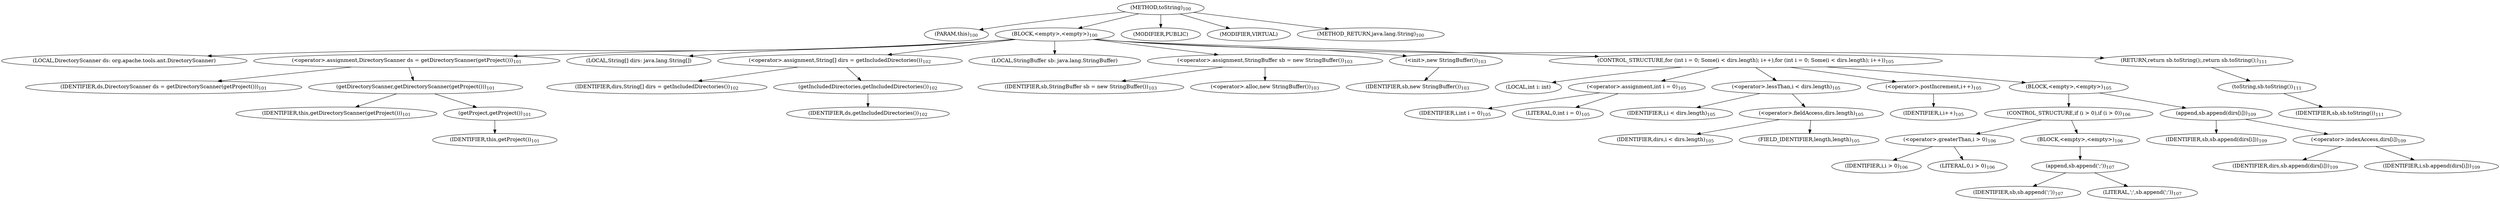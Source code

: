 digraph "toString" {  
"123" [label = <(METHOD,toString)<SUB>100</SUB>> ]
"26" [label = <(PARAM,this)<SUB>100</SUB>> ]
"124" [label = <(BLOCK,&lt;empty&gt;,&lt;empty&gt;)<SUB>100</SUB>> ]
"125" [label = <(LOCAL,DirectoryScanner ds: org.apache.tools.ant.DirectoryScanner)> ]
"126" [label = <(&lt;operator&gt;.assignment,DirectoryScanner ds = getDirectoryScanner(getProject()))<SUB>101</SUB>> ]
"127" [label = <(IDENTIFIER,ds,DirectoryScanner ds = getDirectoryScanner(getProject()))<SUB>101</SUB>> ]
"128" [label = <(getDirectoryScanner,getDirectoryScanner(getProject()))<SUB>101</SUB>> ]
"27" [label = <(IDENTIFIER,this,getDirectoryScanner(getProject()))<SUB>101</SUB>> ]
"129" [label = <(getProject,getProject())<SUB>101</SUB>> ]
"25" [label = <(IDENTIFIER,this,getProject())<SUB>101</SUB>> ]
"130" [label = <(LOCAL,String[] dirs: java.lang.String[])> ]
"131" [label = <(&lt;operator&gt;.assignment,String[] dirs = getIncludedDirectories())<SUB>102</SUB>> ]
"132" [label = <(IDENTIFIER,dirs,String[] dirs = getIncludedDirectories())<SUB>102</SUB>> ]
"133" [label = <(getIncludedDirectories,getIncludedDirectories())<SUB>102</SUB>> ]
"134" [label = <(IDENTIFIER,ds,getIncludedDirectories())<SUB>102</SUB>> ]
"29" [label = <(LOCAL,StringBuffer sb: java.lang.StringBuffer)> ]
"135" [label = <(&lt;operator&gt;.assignment,StringBuffer sb = new StringBuffer())<SUB>103</SUB>> ]
"136" [label = <(IDENTIFIER,sb,StringBuffer sb = new StringBuffer())<SUB>103</SUB>> ]
"137" [label = <(&lt;operator&gt;.alloc,new StringBuffer())<SUB>103</SUB>> ]
"138" [label = <(&lt;init&gt;,new StringBuffer())<SUB>103</SUB>> ]
"28" [label = <(IDENTIFIER,sb,new StringBuffer())<SUB>103</SUB>> ]
"139" [label = <(CONTROL_STRUCTURE,for (int i = 0; Some(i &lt; dirs.length); i++),for (int i = 0; Some(i &lt; dirs.length); i++))<SUB>105</SUB>> ]
"140" [label = <(LOCAL,int i: int)> ]
"141" [label = <(&lt;operator&gt;.assignment,int i = 0)<SUB>105</SUB>> ]
"142" [label = <(IDENTIFIER,i,int i = 0)<SUB>105</SUB>> ]
"143" [label = <(LITERAL,0,int i = 0)<SUB>105</SUB>> ]
"144" [label = <(&lt;operator&gt;.lessThan,i &lt; dirs.length)<SUB>105</SUB>> ]
"145" [label = <(IDENTIFIER,i,i &lt; dirs.length)<SUB>105</SUB>> ]
"146" [label = <(&lt;operator&gt;.fieldAccess,dirs.length)<SUB>105</SUB>> ]
"147" [label = <(IDENTIFIER,dirs,i &lt; dirs.length)<SUB>105</SUB>> ]
"148" [label = <(FIELD_IDENTIFIER,length,length)<SUB>105</SUB>> ]
"149" [label = <(&lt;operator&gt;.postIncrement,i++)<SUB>105</SUB>> ]
"150" [label = <(IDENTIFIER,i,i++)<SUB>105</SUB>> ]
"151" [label = <(BLOCK,&lt;empty&gt;,&lt;empty&gt;)<SUB>105</SUB>> ]
"152" [label = <(CONTROL_STRUCTURE,if (i &gt; 0),if (i &gt; 0))<SUB>106</SUB>> ]
"153" [label = <(&lt;operator&gt;.greaterThan,i &gt; 0)<SUB>106</SUB>> ]
"154" [label = <(IDENTIFIER,i,i &gt; 0)<SUB>106</SUB>> ]
"155" [label = <(LITERAL,0,i &gt; 0)<SUB>106</SUB>> ]
"156" [label = <(BLOCK,&lt;empty&gt;,&lt;empty&gt;)<SUB>106</SUB>> ]
"157" [label = <(append,sb.append(';'))<SUB>107</SUB>> ]
"158" [label = <(IDENTIFIER,sb,sb.append(';'))<SUB>107</SUB>> ]
"159" [label = <(LITERAL,';',sb.append(';'))<SUB>107</SUB>> ]
"160" [label = <(append,sb.append(dirs[i]))<SUB>109</SUB>> ]
"161" [label = <(IDENTIFIER,sb,sb.append(dirs[i]))<SUB>109</SUB>> ]
"162" [label = <(&lt;operator&gt;.indexAccess,dirs[i])<SUB>109</SUB>> ]
"163" [label = <(IDENTIFIER,dirs,sb.append(dirs[i]))<SUB>109</SUB>> ]
"164" [label = <(IDENTIFIER,i,sb.append(dirs[i]))<SUB>109</SUB>> ]
"165" [label = <(RETURN,return sb.toString();,return sb.toString();)<SUB>111</SUB>> ]
"166" [label = <(toString,sb.toString())<SUB>111</SUB>> ]
"167" [label = <(IDENTIFIER,sb,sb.toString())<SUB>111</SUB>> ]
"168" [label = <(MODIFIER,PUBLIC)> ]
"169" [label = <(MODIFIER,VIRTUAL)> ]
"170" [label = <(METHOD_RETURN,java.lang.String)<SUB>100</SUB>> ]
  "123" -> "26" 
  "123" -> "124" 
  "123" -> "168" 
  "123" -> "169" 
  "123" -> "170" 
  "124" -> "125" 
  "124" -> "126" 
  "124" -> "130" 
  "124" -> "131" 
  "124" -> "29" 
  "124" -> "135" 
  "124" -> "138" 
  "124" -> "139" 
  "124" -> "165" 
  "126" -> "127" 
  "126" -> "128" 
  "128" -> "27" 
  "128" -> "129" 
  "129" -> "25" 
  "131" -> "132" 
  "131" -> "133" 
  "133" -> "134" 
  "135" -> "136" 
  "135" -> "137" 
  "138" -> "28" 
  "139" -> "140" 
  "139" -> "141" 
  "139" -> "144" 
  "139" -> "149" 
  "139" -> "151" 
  "141" -> "142" 
  "141" -> "143" 
  "144" -> "145" 
  "144" -> "146" 
  "146" -> "147" 
  "146" -> "148" 
  "149" -> "150" 
  "151" -> "152" 
  "151" -> "160" 
  "152" -> "153" 
  "152" -> "156" 
  "153" -> "154" 
  "153" -> "155" 
  "156" -> "157" 
  "157" -> "158" 
  "157" -> "159" 
  "160" -> "161" 
  "160" -> "162" 
  "162" -> "163" 
  "162" -> "164" 
  "165" -> "166" 
  "166" -> "167" 
}
